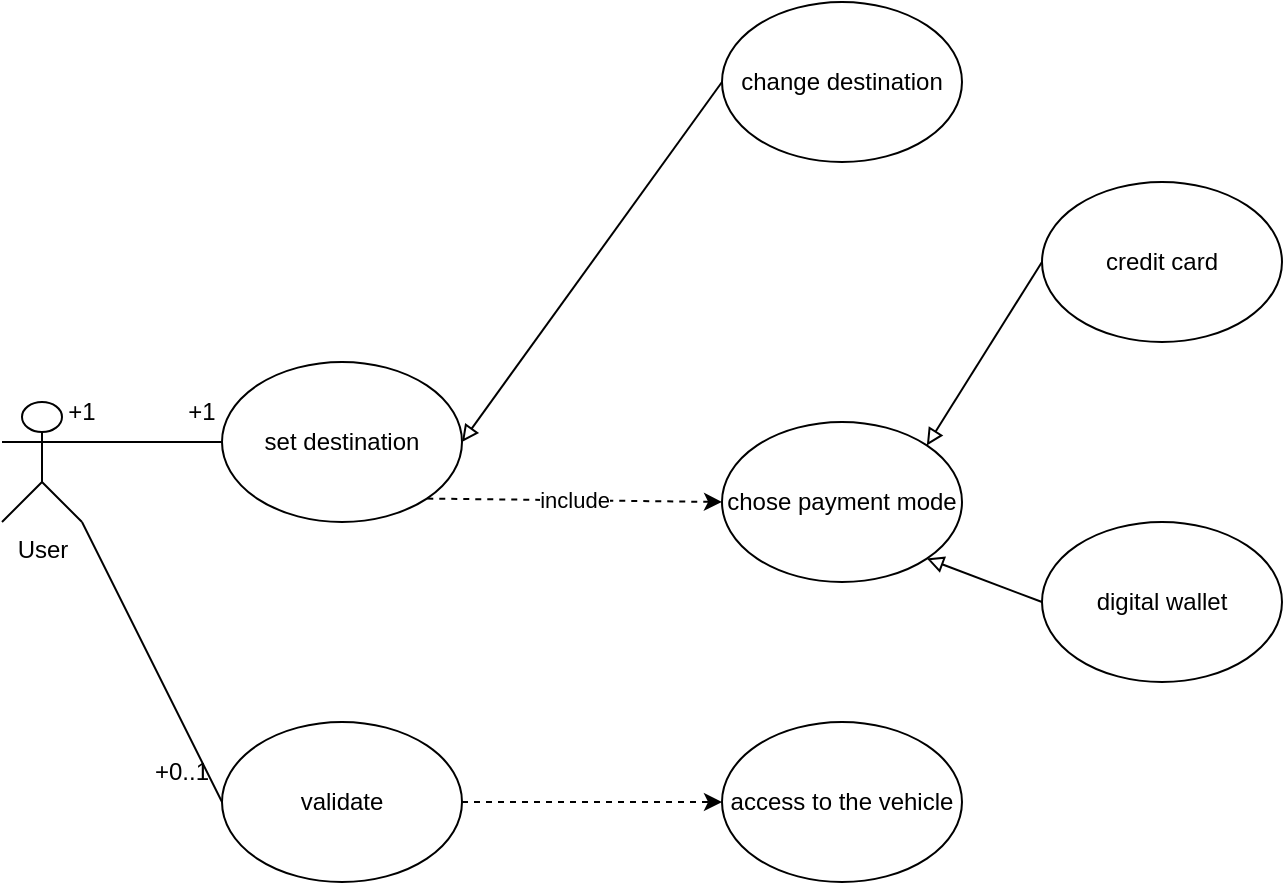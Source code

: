 <mxfile version="21.1.2" type="device">
  <diagram name="Page-1" id="m8ujnFVPYSb0Vn_F-WBY">
    <mxGraphModel dx="1050" dy="629" grid="1" gridSize="10" guides="1" tooltips="1" connect="1" arrows="1" fold="1" page="1" pageScale="1" pageWidth="850" pageHeight="1100" math="0" shadow="0">
      <root>
        <mxCell id="0" />
        <mxCell id="1" parent="0" />
        <mxCell id="raChNMTpudWCJcPxPFPa-1" value="User" style="shape=umlActor;verticalLabelPosition=bottom;verticalAlign=top;html=1;outlineConnect=0;" vertex="1" parent="1">
          <mxGeometry x="80" y="240" width="40" height="60" as="geometry" />
        </mxCell>
        <mxCell id="raChNMTpudWCJcPxPFPa-2" value="set destination" style="ellipse;whiteSpace=wrap;html=1;" vertex="1" parent="1">
          <mxGeometry x="190" y="220" width="120" height="80" as="geometry" />
        </mxCell>
        <mxCell id="raChNMTpudWCJcPxPFPa-11" value="include" style="endArrow=none;dashed=1;html=1;rounded=0;entryX=1;entryY=1;entryDx=0;entryDy=0;startArrow=classic;startFill=1;endFill=0;exitX=0;exitY=0.5;exitDx=0;exitDy=0;" edge="1" parent="1" source="raChNMTpudWCJcPxPFPa-15" target="raChNMTpudWCJcPxPFPa-2">
          <mxGeometry width="50" height="50" relative="1" as="geometry">
            <mxPoint x="550" y="340" as="sourcePoint" />
            <mxPoint x="210" y="330" as="targetPoint" />
          </mxGeometry>
        </mxCell>
        <mxCell id="raChNMTpudWCJcPxPFPa-13" value="change destination" style="ellipse;whiteSpace=wrap;html=1;" vertex="1" parent="1">
          <mxGeometry x="440" y="40" width="120" height="80" as="geometry" />
        </mxCell>
        <mxCell id="raChNMTpudWCJcPxPFPa-14" value="" style="endArrow=none;html=1;rounded=0;entryX=0;entryY=0.5;entryDx=0;entryDy=0;exitX=1;exitY=0.5;exitDx=0;exitDy=0;startArrow=block;startFill=0;" edge="1" parent="1" source="raChNMTpudWCJcPxPFPa-2" target="raChNMTpudWCJcPxPFPa-13">
          <mxGeometry width="50" height="50" relative="1" as="geometry">
            <mxPoint x="280" y="380" as="sourcePoint" />
            <mxPoint x="330" y="330" as="targetPoint" />
          </mxGeometry>
        </mxCell>
        <mxCell id="raChNMTpudWCJcPxPFPa-15" value="chose payment mode" style="ellipse;whiteSpace=wrap;html=1;" vertex="1" parent="1">
          <mxGeometry x="440" y="250" width="120" height="80" as="geometry" />
        </mxCell>
        <mxCell id="raChNMTpudWCJcPxPFPa-16" value="credit card" style="ellipse;whiteSpace=wrap;html=1;" vertex="1" parent="1">
          <mxGeometry x="600" y="130" width="120" height="80" as="geometry" />
        </mxCell>
        <mxCell id="raChNMTpudWCJcPxPFPa-17" value="digital wallet" style="ellipse;whiteSpace=wrap;html=1;" vertex="1" parent="1">
          <mxGeometry x="600" y="300" width="120" height="80" as="geometry" />
        </mxCell>
        <mxCell id="raChNMTpudWCJcPxPFPa-18" value="" style="endArrow=none;html=1;rounded=0;entryX=0;entryY=0.5;entryDx=0;entryDy=0;exitX=1;exitY=1;exitDx=0;exitDy=0;startArrow=block;startFill=0;" edge="1" parent="1" source="raChNMTpudWCJcPxPFPa-15" target="raChNMTpudWCJcPxPFPa-17">
          <mxGeometry width="50" height="50" relative="1" as="geometry">
            <mxPoint x="410" y="280" as="sourcePoint" />
            <mxPoint x="710" y="150" as="targetPoint" />
          </mxGeometry>
        </mxCell>
        <mxCell id="raChNMTpudWCJcPxPFPa-19" value="" style="endArrow=none;html=1;rounded=0;entryX=0;entryY=0.5;entryDx=0;entryDy=0;exitX=1;exitY=0;exitDx=0;exitDy=0;startArrow=block;startFill=0;" edge="1" parent="1" source="raChNMTpudWCJcPxPFPa-15" target="raChNMTpudWCJcPxPFPa-16">
          <mxGeometry width="50" height="50" relative="1" as="geometry">
            <mxPoint x="420" y="290" as="sourcePoint" />
            <mxPoint x="720" y="160" as="targetPoint" />
          </mxGeometry>
        </mxCell>
        <mxCell id="raChNMTpudWCJcPxPFPa-22" value="" style="rounded=0;orthogonalLoop=1;jettySize=auto;html=1;dashed=1;" edge="1" parent="1" source="raChNMTpudWCJcPxPFPa-20" target="raChNMTpudWCJcPxPFPa-21">
          <mxGeometry relative="1" as="geometry" />
        </mxCell>
        <mxCell id="raChNMTpudWCJcPxPFPa-20" value="validate" style="ellipse;whiteSpace=wrap;html=1;" vertex="1" parent="1">
          <mxGeometry x="190" y="400" width="120" height="80" as="geometry" />
        </mxCell>
        <mxCell id="raChNMTpudWCJcPxPFPa-21" value="access to the vehicle" style="ellipse;whiteSpace=wrap;html=1;" vertex="1" parent="1">
          <mxGeometry x="440" y="400" width="120" height="80" as="geometry" />
        </mxCell>
        <mxCell id="raChNMTpudWCJcPxPFPa-23" value="" style="endArrow=none;html=1;rounded=0;exitX=1;exitY=0.333;exitDx=0;exitDy=0;exitPerimeter=0;entryX=0;entryY=0.5;entryDx=0;entryDy=0;labelPosition=left;verticalLabelPosition=top;align=right;verticalAlign=bottom;" edge="1" parent="1" source="raChNMTpudWCJcPxPFPa-1" target="raChNMTpudWCJcPxPFPa-2">
          <mxGeometry width="50" height="50" relative="1" as="geometry">
            <mxPoint x="510" y="370" as="sourcePoint" />
            <mxPoint x="560" y="320" as="targetPoint" />
          </mxGeometry>
        </mxCell>
        <mxCell id="raChNMTpudWCJcPxPFPa-25" value="" style="endArrow=none;html=1;rounded=0;exitX=1;exitY=1;exitDx=0;exitDy=0;exitPerimeter=0;entryX=0;entryY=0.5;entryDx=0;entryDy=0;" edge="1" parent="1" source="raChNMTpudWCJcPxPFPa-1" target="raChNMTpudWCJcPxPFPa-20">
          <mxGeometry width="50" height="50" relative="1" as="geometry">
            <mxPoint x="510" y="370" as="sourcePoint" />
            <mxPoint x="560" y="320" as="targetPoint" />
          </mxGeometry>
        </mxCell>
        <mxCell id="raChNMTpudWCJcPxPFPa-26" value="+1" style="text;html=1;strokeColor=none;fillColor=none;align=center;verticalAlign=middle;whiteSpace=wrap;rounded=0;" vertex="1" parent="1">
          <mxGeometry x="90" y="230" width="60" height="30" as="geometry" />
        </mxCell>
        <mxCell id="raChNMTpudWCJcPxPFPa-27" value="+1" style="text;html=1;strokeColor=none;fillColor=none;align=center;verticalAlign=middle;whiteSpace=wrap;rounded=0;" vertex="1" parent="1">
          <mxGeometry x="150" y="230" width="60" height="30" as="geometry" />
        </mxCell>
        <mxCell id="raChNMTpudWCJcPxPFPa-28" value="+0..1" style="text;html=1;strokeColor=none;fillColor=none;align=center;verticalAlign=middle;whiteSpace=wrap;rounded=0;" vertex="1" parent="1">
          <mxGeometry x="140" y="410" width="60" height="30" as="geometry" />
        </mxCell>
      </root>
    </mxGraphModel>
  </diagram>
</mxfile>
